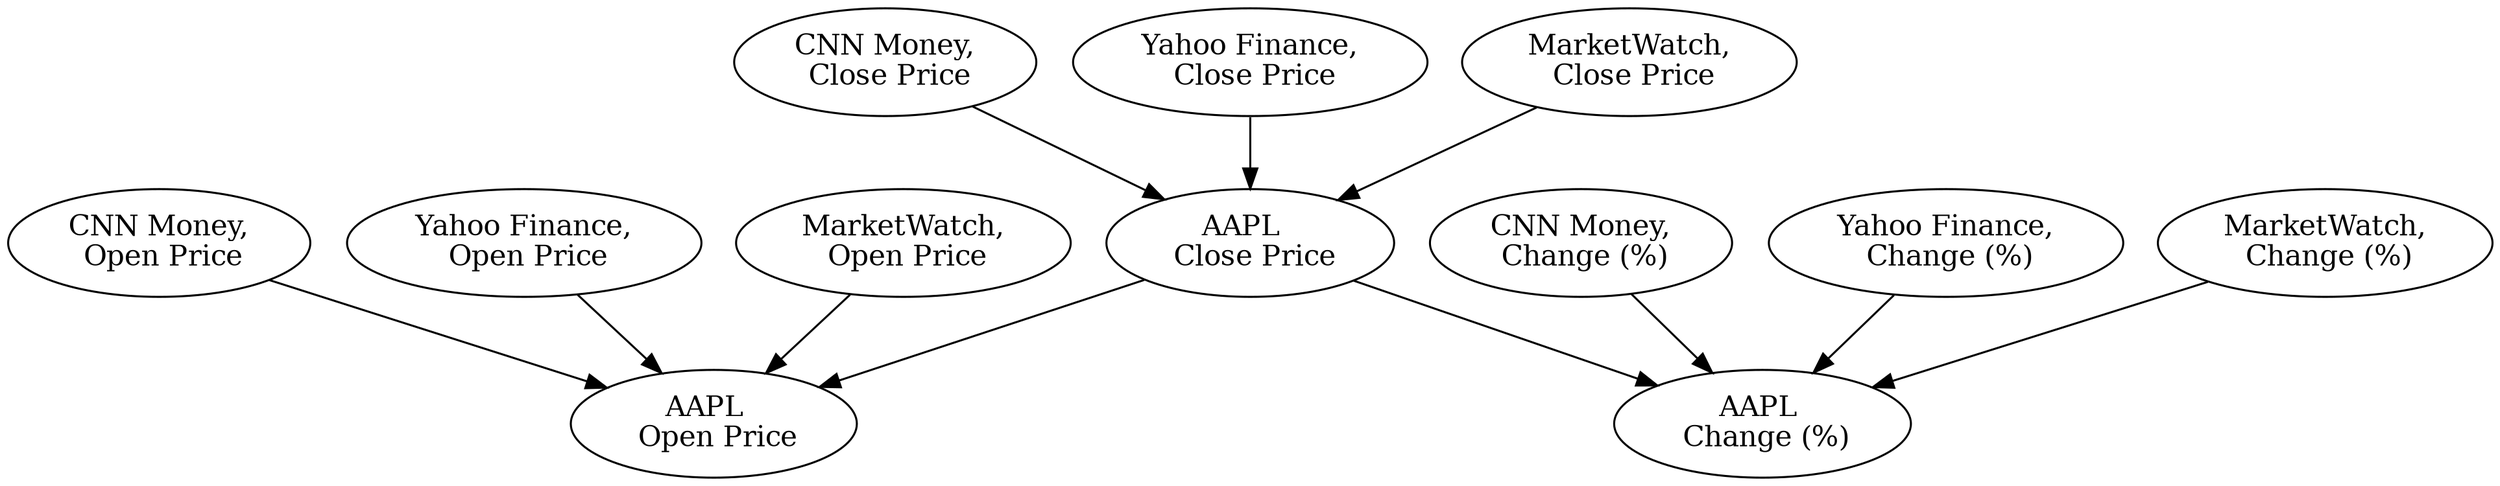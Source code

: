 digraph bn2 {
	
graph [autosize=false, size="25.7,8.3!", resolution=100];
	
	cnnMoneyOpen[shape=oval; label = <CNN Money,<BR/> Open Price>];
	yahooFinanceOpen[shape=oval; label = <Yahoo Finance,<BR/> Open Price>];
	marketwatchOpen[shape=oval; label = <MarketWatch,<BR/> Open Price>];
	
	cnnMoneyClose[shape=oval; label = <CNN Money,<BR/> Close Price>];
	yahooFinanceClose[shape=oval; label = <Yahoo Finance,<BR/> Close Price>];
	marketwatchClose[shape=oval; label = <MarketWatch,<BR/> Close Price>];
	
	cnnMoneyChange[shape=oval; label = <CNN Money,<BR/> Change (%)>];
	yahooFinanceChange[shape=oval; label = <Yahoo Finance,<BR/> Change (%)>];
	marketwatchChange[shape=oval; label = <MarketWatch,<BR/> Change (%)>];
	
	aaplChange1[shape=oval; label = <AAPL <BR/> Change (%)>];
	aaplOpen[shape=oval; label = <AAPL  <BR/> Open Price>];
	aaplClose[shape=oval; label = <AAPL  <BR/> Close Price>];
	
	cnnMoneyChange->aaplChange1;
	cnnMoneyOpen->aaplOpen;
	cnnMoneyClose->aaplClose;
	
	yahooFinanceChange->aaplChange1;
	yahooFinanceOpen->aaplOpen;
	yahooFinanceClose->aaplClose;
	
	marketwatchChange->aaplChange1;
	marketwatchOpen->aaplOpen;
	marketwatchClose->aaplClose;
	
	aaplClose->aaplOpen;
	aaplClose->aaplChange1;
	

}